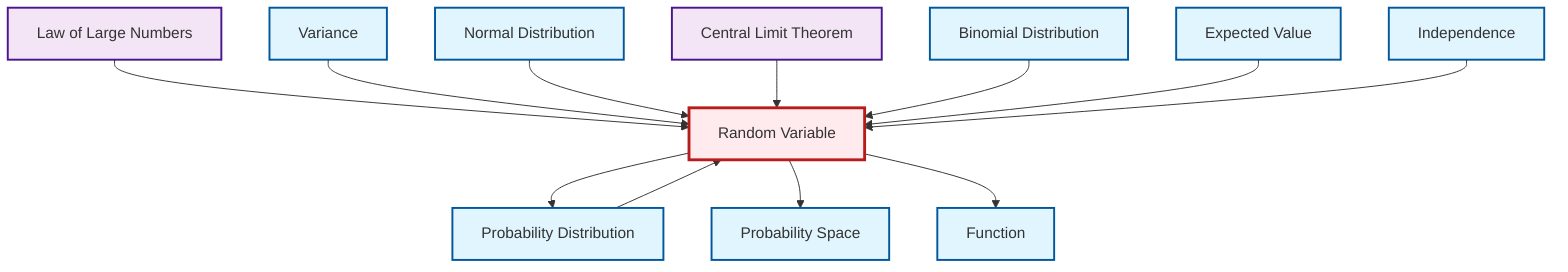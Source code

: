 graph TD
    classDef definition fill:#e1f5fe,stroke:#01579b,stroke-width:2px
    classDef theorem fill:#f3e5f5,stroke:#4a148c,stroke-width:2px
    classDef axiom fill:#fff3e0,stroke:#e65100,stroke-width:2px
    classDef example fill:#e8f5e9,stroke:#1b5e20,stroke-width:2px
    classDef current fill:#ffebee,stroke:#b71c1c,stroke-width:3px
    def-normal-distribution["Normal Distribution"]:::definition
    def-random-variable["Random Variable"]:::definition
    thm-central-limit["Central Limit Theorem"]:::theorem
    def-function["Function"]:::definition
    thm-law-of-large-numbers["Law of Large Numbers"]:::theorem
    def-probability-distribution["Probability Distribution"]:::definition
    def-binomial-distribution["Binomial Distribution"]:::definition
    def-independence["Independence"]:::definition
    def-variance["Variance"]:::definition
    def-expectation["Expected Value"]:::definition
    def-probability-space["Probability Space"]:::definition
    thm-law-of-large-numbers --> def-random-variable
    def-variance --> def-random-variable
    def-normal-distribution --> def-random-variable
    def-random-variable --> def-probability-distribution
    def-probability-distribution --> def-random-variable
    def-random-variable --> def-probability-space
    thm-central-limit --> def-random-variable
    def-binomial-distribution --> def-random-variable
    def-expectation --> def-random-variable
    def-independence --> def-random-variable
    def-random-variable --> def-function
    class def-random-variable current